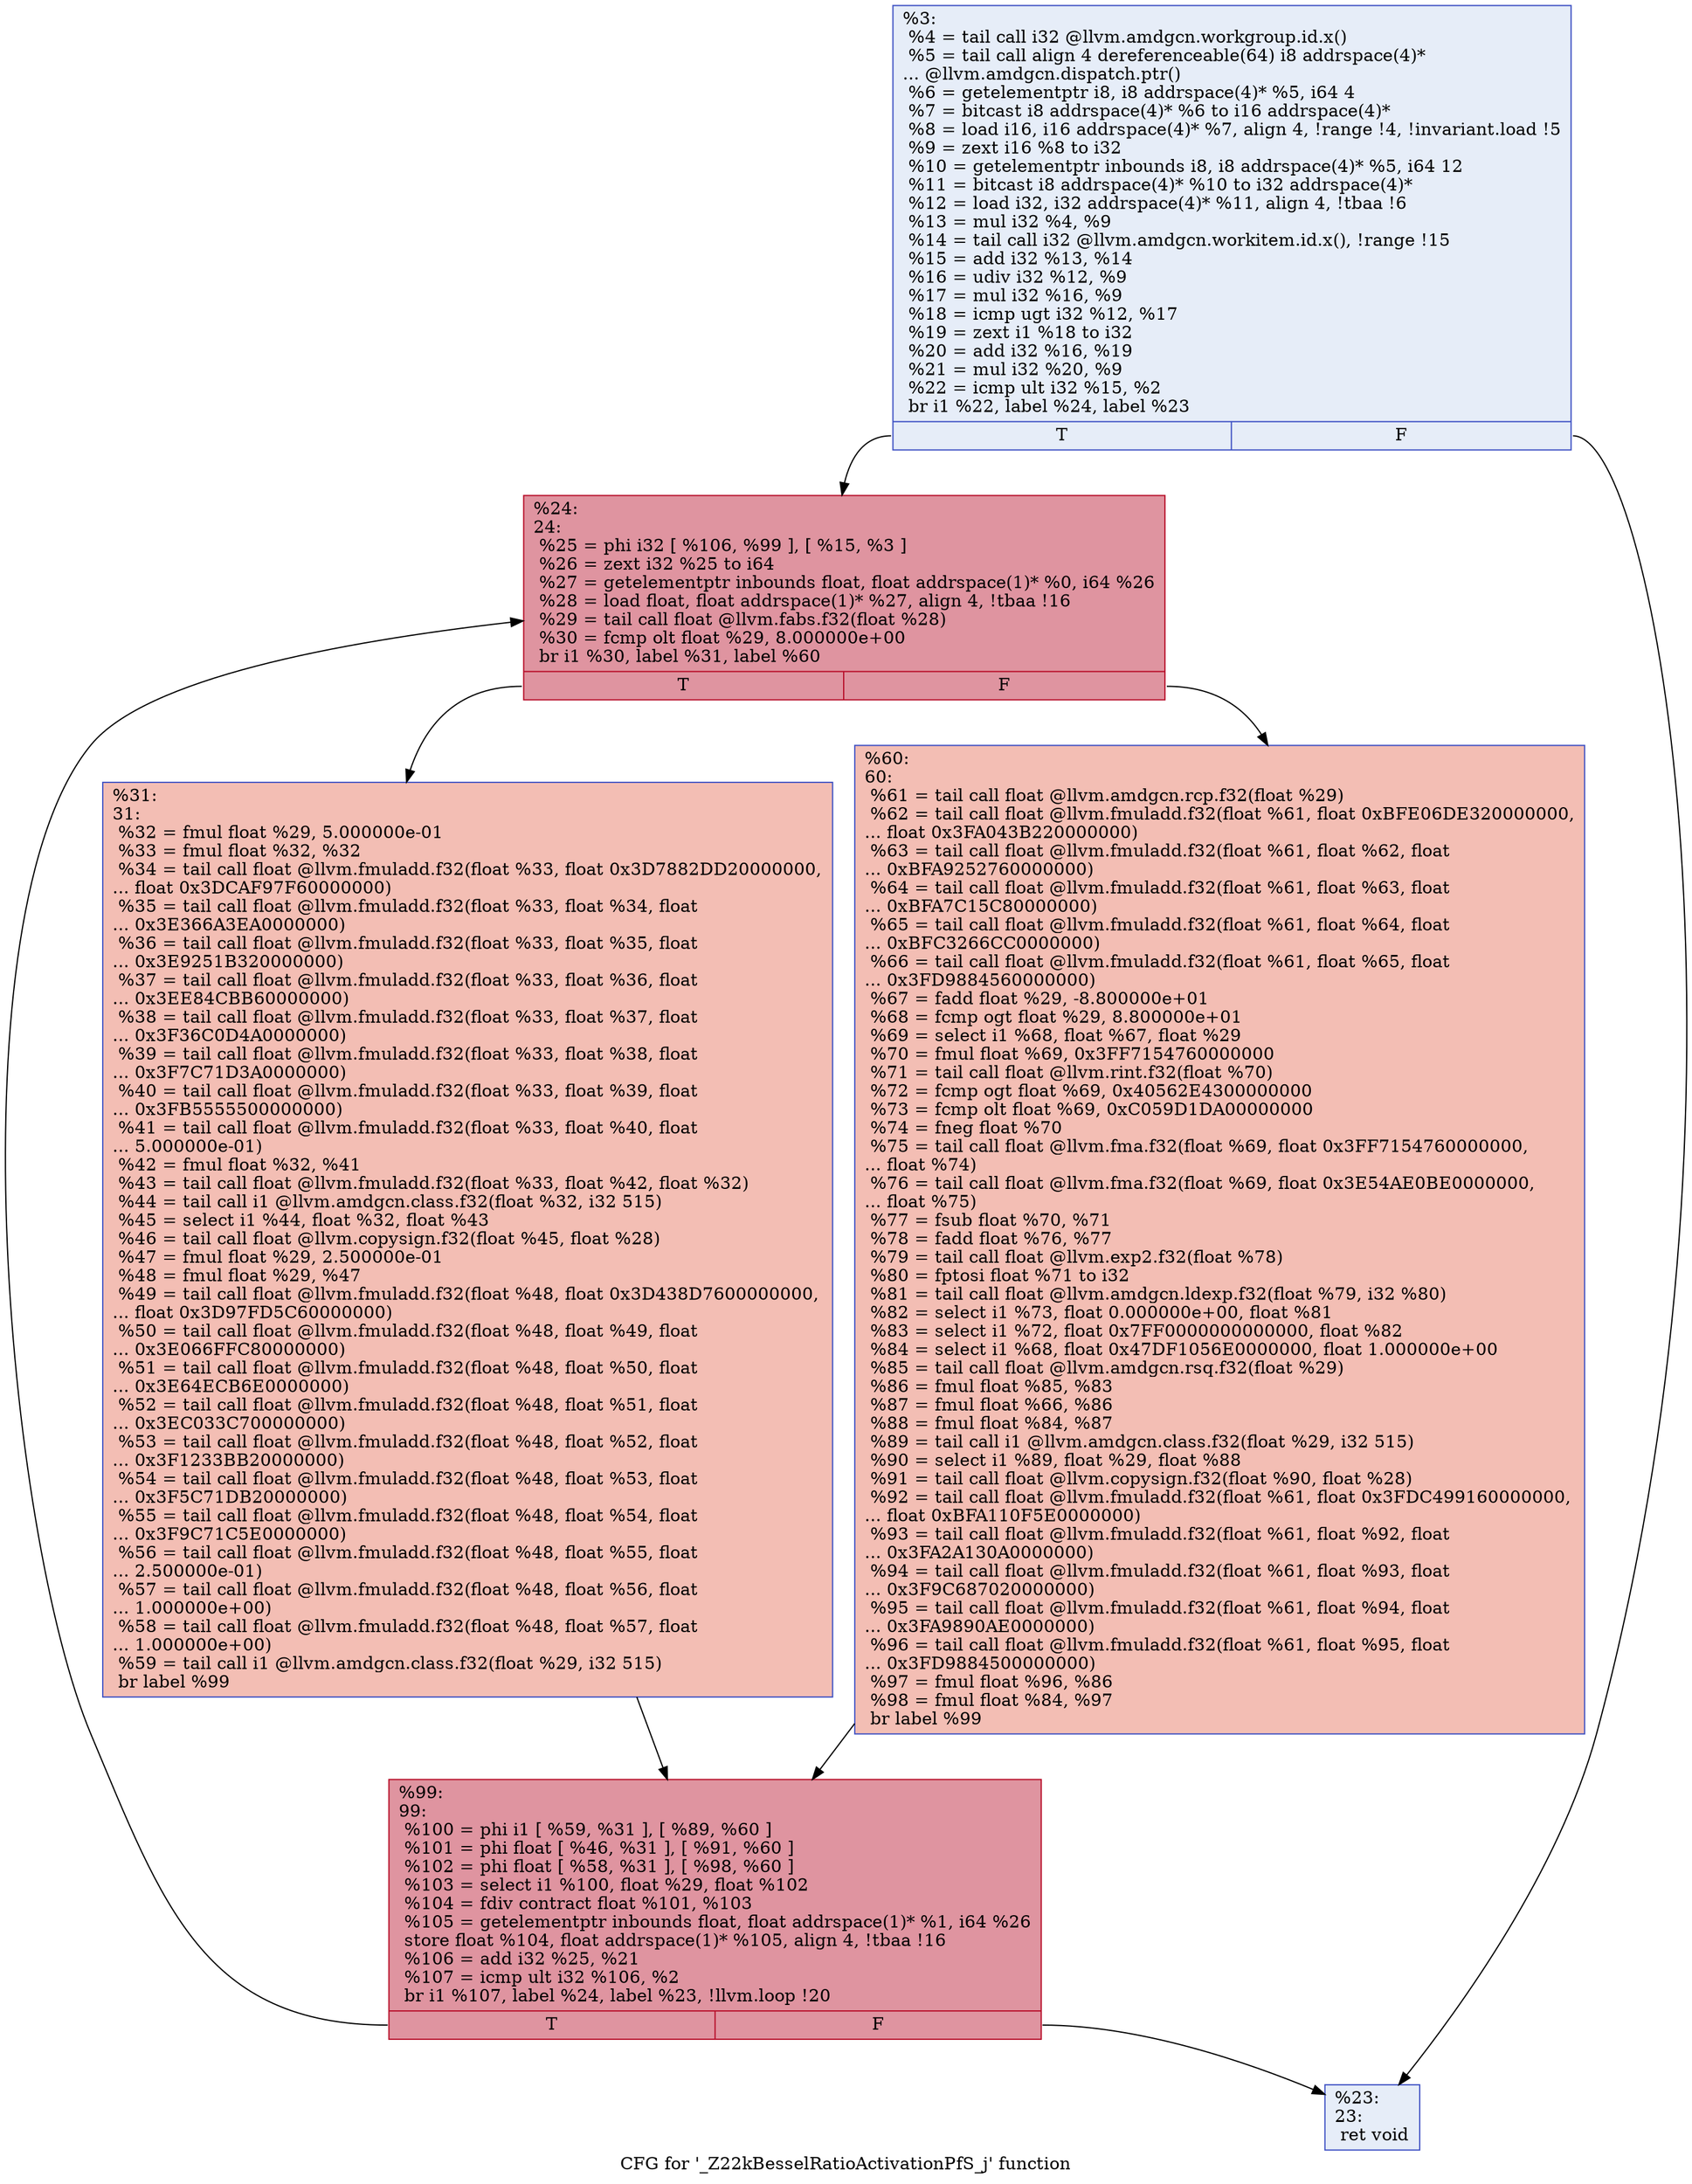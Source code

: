 digraph "CFG for '_Z22kBesselRatioActivationPfS_j' function" {
	label="CFG for '_Z22kBesselRatioActivationPfS_j' function";

	Node0x4906cf0 [shape=record,color="#3d50c3ff", style=filled, fillcolor="#c7d7f070",label="{%3:\l  %4 = tail call i32 @llvm.amdgcn.workgroup.id.x()\l  %5 = tail call align 4 dereferenceable(64) i8 addrspace(4)*\l... @llvm.amdgcn.dispatch.ptr()\l  %6 = getelementptr i8, i8 addrspace(4)* %5, i64 4\l  %7 = bitcast i8 addrspace(4)* %6 to i16 addrspace(4)*\l  %8 = load i16, i16 addrspace(4)* %7, align 4, !range !4, !invariant.load !5\l  %9 = zext i16 %8 to i32\l  %10 = getelementptr inbounds i8, i8 addrspace(4)* %5, i64 12\l  %11 = bitcast i8 addrspace(4)* %10 to i32 addrspace(4)*\l  %12 = load i32, i32 addrspace(4)* %11, align 4, !tbaa !6\l  %13 = mul i32 %4, %9\l  %14 = tail call i32 @llvm.amdgcn.workitem.id.x(), !range !15\l  %15 = add i32 %13, %14\l  %16 = udiv i32 %12, %9\l  %17 = mul i32 %16, %9\l  %18 = icmp ugt i32 %12, %17\l  %19 = zext i1 %18 to i32\l  %20 = add i32 %16, %19\l  %21 = mul i32 %20, %9\l  %22 = icmp ult i32 %15, %2\l  br i1 %22, label %24, label %23\l|{<s0>T|<s1>F}}"];
	Node0x4906cf0:s0 -> Node0x49092a0;
	Node0x4906cf0:s1 -> Node0x4909330;
	Node0x4909330 [shape=record,color="#3d50c3ff", style=filled, fillcolor="#c7d7f070",label="{%23:\l23:                                               \l  ret void\l}"];
	Node0x49092a0 [shape=record,color="#b70d28ff", style=filled, fillcolor="#b70d2870",label="{%24:\l24:                                               \l  %25 = phi i32 [ %106, %99 ], [ %15, %3 ]\l  %26 = zext i32 %25 to i64\l  %27 = getelementptr inbounds float, float addrspace(1)* %0, i64 %26\l  %28 = load float, float addrspace(1)* %27, align 4, !tbaa !16\l  %29 = tail call float @llvm.fabs.f32(float %28)\l  %30 = fcmp olt float %29, 8.000000e+00\l  br i1 %30, label %31, label %60\l|{<s0>T|<s1>F}}"];
	Node0x49092a0:s0 -> Node0x490a550;
	Node0x49092a0:s1 -> Node0x490a5e0;
	Node0x490a550 [shape=record,color="#3d50c3ff", style=filled, fillcolor="#e36c5570",label="{%31:\l31:                                               \l  %32 = fmul float %29, 5.000000e-01\l  %33 = fmul float %32, %32\l  %34 = tail call float @llvm.fmuladd.f32(float %33, float 0x3D7882DD20000000,\l... float 0x3DCAF97F60000000)\l  %35 = tail call float @llvm.fmuladd.f32(float %33, float %34, float\l... 0x3E366A3EA0000000)\l  %36 = tail call float @llvm.fmuladd.f32(float %33, float %35, float\l... 0x3E9251B320000000)\l  %37 = tail call float @llvm.fmuladd.f32(float %33, float %36, float\l... 0x3EE84CBB60000000)\l  %38 = tail call float @llvm.fmuladd.f32(float %33, float %37, float\l... 0x3F36C0D4A0000000)\l  %39 = tail call float @llvm.fmuladd.f32(float %33, float %38, float\l... 0x3F7C71D3A0000000)\l  %40 = tail call float @llvm.fmuladd.f32(float %33, float %39, float\l... 0x3FB5555500000000)\l  %41 = tail call float @llvm.fmuladd.f32(float %33, float %40, float\l... 5.000000e-01)\l  %42 = fmul float %32, %41\l  %43 = tail call float @llvm.fmuladd.f32(float %33, float %42, float %32)\l  %44 = tail call i1 @llvm.amdgcn.class.f32(float %32, i32 515)\l  %45 = select i1 %44, float %32, float %43\l  %46 = tail call float @llvm.copysign.f32(float %45, float %28)\l  %47 = fmul float %29, 2.500000e-01\l  %48 = fmul float %29, %47\l  %49 = tail call float @llvm.fmuladd.f32(float %48, float 0x3D438D7600000000,\l... float 0x3D97FD5C60000000)\l  %50 = tail call float @llvm.fmuladd.f32(float %48, float %49, float\l... 0x3E066FFC80000000)\l  %51 = tail call float @llvm.fmuladd.f32(float %48, float %50, float\l... 0x3E64ECB6E0000000)\l  %52 = tail call float @llvm.fmuladd.f32(float %48, float %51, float\l... 0x3EC033C700000000)\l  %53 = tail call float @llvm.fmuladd.f32(float %48, float %52, float\l... 0x3F1233BB20000000)\l  %54 = tail call float @llvm.fmuladd.f32(float %48, float %53, float\l... 0x3F5C71DB20000000)\l  %55 = tail call float @llvm.fmuladd.f32(float %48, float %54, float\l... 0x3F9C71C5E0000000)\l  %56 = tail call float @llvm.fmuladd.f32(float %48, float %55, float\l... 2.500000e-01)\l  %57 = tail call float @llvm.fmuladd.f32(float %48, float %56, float\l... 1.000000e+00)\l  %58 = tail call float @llvm.fmuladd.f32(float %48, float %57, float\l... 1.000000e+00)\l  %59 = tail call i1 @llvm.amdgcn.class.f32(float %29, i32 515)\l  br label %99\l}"];
	Node0x490a550 -> Node0x49094c0;
	Node0x490a5e0 [shape=record,color="#3d50c3ff", style=filled, fillcolor="#e36c5570",label="{%60:\l60:                                               \l  %61 = tail call float @llvm.amdgcn.rcp.f32(float %29)\l  %62 = tail call float @llvm.fmuladd.f32(float %61, float 0xBFE06DE320000000,\l... float 0x3FA043B220000000)\l  %63 = tail call float @llvm.fmuladd.f32(float %61, float %62, float\l... 0xBFA9252760000000)\l  %64 = tail call float @llvm.fmuladd.f32(float %61, float %63, float\l... 0xBFA7C15C80000000)\l  %65 = tail call float @llvm.fmuladd.f32(float %61, float %64, float\l... 0xBFC3266CC0000000)\l  %66 = tail call float @llvm.fmuladd.f32(float %61, float %65, float\l... 0x3FD9884560000000)\l  %67 = fadd float %29, -8.800000e+01\l  %68 = fcmp ogt float %29, 8.800000e+01\l  %69 = select i1 %68, float %67, float %29\l  %70 = fmul float %69, 0x3FF7154760000000\l  %71 = tail call float @llvm.rint.f32(float %70)\l  %72 = fcmp ogt float %69, 0x40562E4300000000\l  %73 = fcmp olt float %69, 0xC059D1DA00000000\l  %74 = fneg float %70\l  %75 = tail call float @llvm.fma.f32(float %69, float 0x3FF7154760000000,\l... float %74)\l  %76 = tail call float @llvm.fma.f32(float %69, float 0x3E54AE0BE0000000,\l... float %75)\l  %77 = fsub float %70, %71\l  %78 = fadd float %76, %77\l  %79 = tail call float @llvm.exp2.f32(float %78)\l  %80 = fptosi float %71 to i32\l  %81 = tail call float @llvm.amdgcn.ldexp.f32(float %79, i32 %80)\l  %82 = select i1 %73, float 0.000000e+00, float %81\l  %83 = select i1 %72, float 0x7FF0000000000000, float %82\l  %84 = select i1 %68, float 0x47DF1056E0000000, float 1.000000e+00\l  %85 = tail call float @llvm.amdgcn.rsq.f32(float %29)\l  %86 = fmul float %85, %83\l  %87 = fmul float %66, %86\l  %88 = fmul float %84, %87\l  %89 = tail call i1 @llvm.amdgcn.class.f32(float %29, i32 515)\l  %90 = select i1 %89, float %29, float %88\l  %91 = tail call float @llvm.copysign.f32(float %90, float %28)\l  %92 = tail call float @llvm.fmuladd.f32(float %61, float 0x3FDC499160000000,\l... float 0xBFA110F5E0000000)\l  %93 = tail call float @llvm.fmuladd.f32(float %61, float %92, float\l... 0x3FA2A130A0000000)\l  %94 = tail call float @llvm.fmuladd.f32(float %61, float %93, float\l... 0x3F9C687020000000)\l  %95 = tail call float @llvm.fmuladd.f32(float %61, float %94, float\l... 0x3FA9890AE0000000)\l  %96 = tail call float @llvm.fmuladd.f32(float %61, float %95, float\l... 0x3FD9884500000000)\l  %97 = fmul float %96, %86\l  %98 = fmul float %84, %97\l  br label %99\l}"];
	Node0x490a5e0 -> Node0x49094c0;
	Node0x49094c0 [shape=record,color="#b70d28ff", style=filled, fillcolor="#b70d2870",label="{%99:\l99:                                               \l  %100 = phi i1 [ %59, %31 ], [ %89, %60 ]\l  %101 = phi float [ %46, %31 ], [ %91, %60 ]\l  %102 = phi float [ %58, %31 ], [ %98, %60 ]\l  %103 = select i1 %100, float %29, float %102\l  %104 = fdiv contract float %101, %103\l  %105 = getelementptr inbounds float, float addrspace(1)* %1, i64 %26\l  store float %104, float addrspace(1)* %105, align 4, !tbaa !16\l  %106 = add i32 %25, %21\l  %107 = icmp ult i32 %106, %2\l  br i1 %107, label %24, label %23, !llvm.loop !20\l|{<s0>T|<s1>F}}"];
	Node0x49094c0:s0 -> Node0x49092a0;
	Node0x49094c0:s1 -> Node0x4909330;
}
